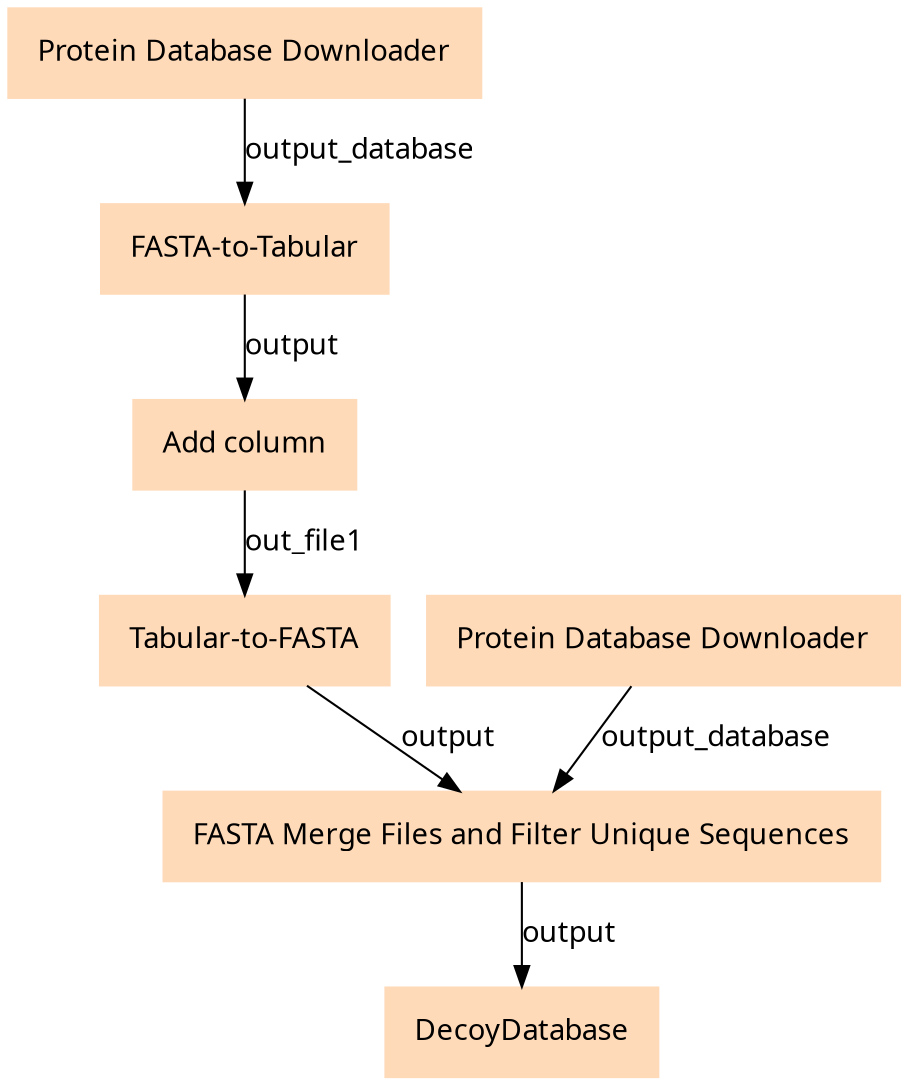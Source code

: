 digraph main {
  node [fontname="Atkinson Hyperlegible", shape=box, color=white,style=filled,color=peachpuff,margin="0.2,0.2"];
  edge [fontname="Atkinson Hyperlegible"];
  0[label="Protein Database Downloader"]
  1[label="Protein Database Downloader"]
  2[label="FASTA-to-Tabular"]
  0 -> 2 [label="output_database"]
  3[label="Add column"]
  2 -> 3 [label="output"]
  4[label="Tabular-to-FASTA"]
  3 -> 4 [label="out_file1"]
  5[label="FASTA Merge Files and Filter Unique Sequences"]
  4 -> 5 [label="output"]
  1 -> 5 [label="output_database"]
  6[label="DecoyDatabase"]
  5 -> 6 [label="output"]
}